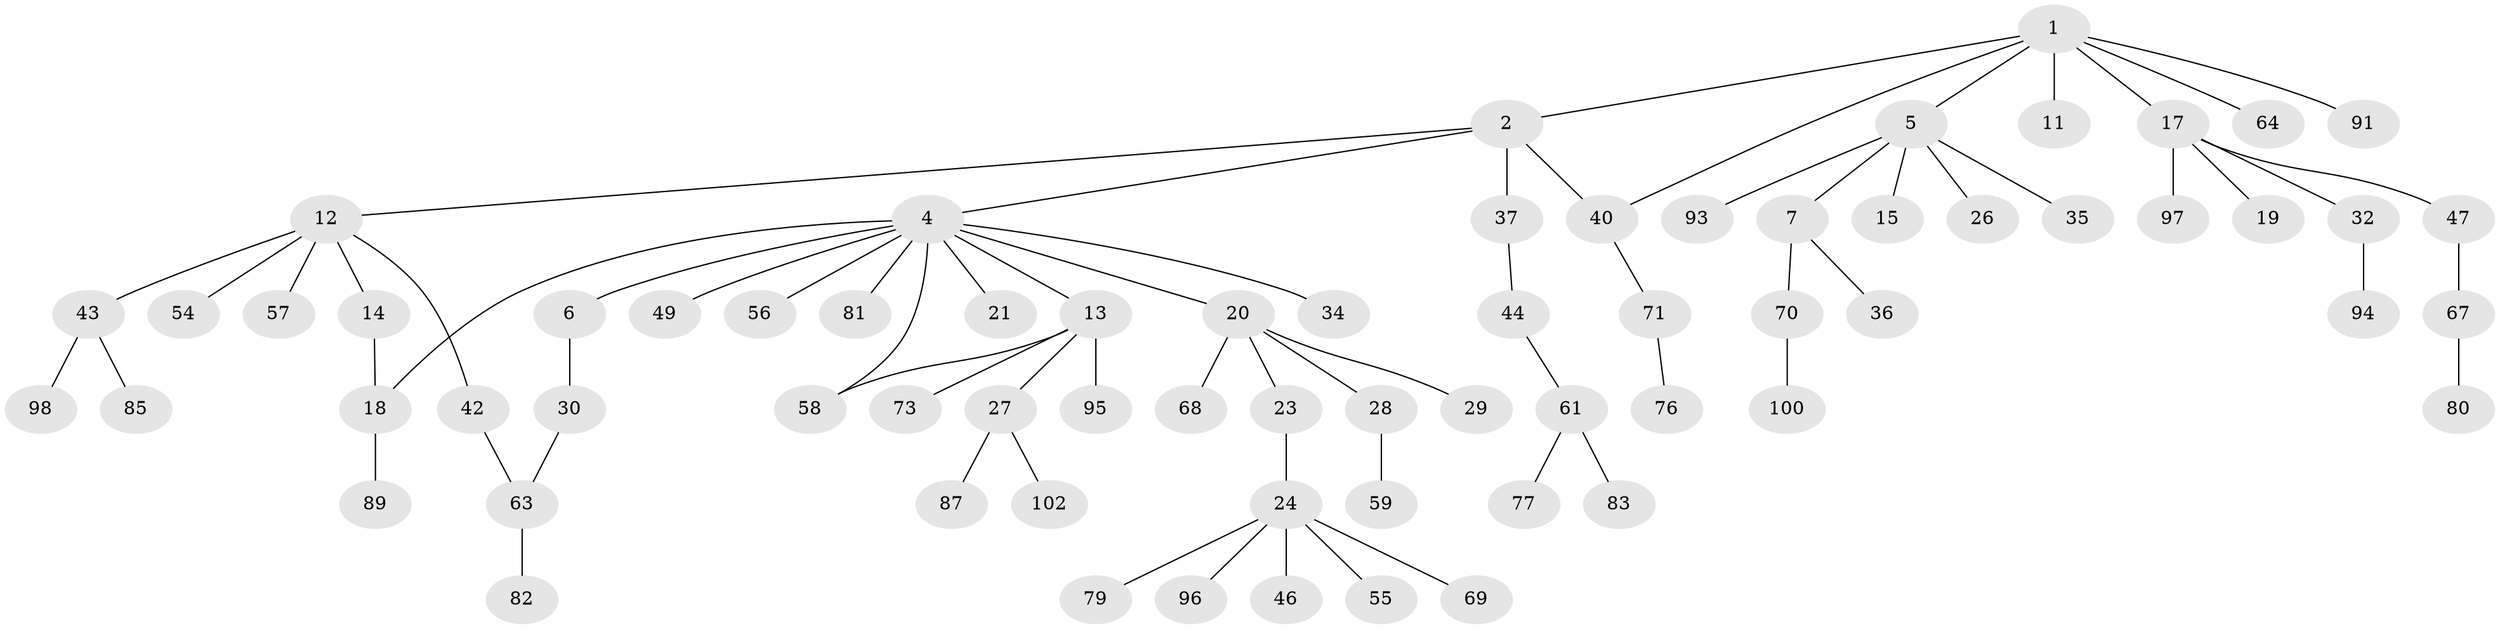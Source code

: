 // original degree distribution, {6: 0.038461538461538464, 5: 0.028846153846153848, 2: 0.27884615384615385, 7: 0.009615384615384616, 3: 0.1346153846153846, 1: 0.46153846153846156, 4: 0.04807692307692308}
// Generated by graph-tools (version 1.1) at 2025/41/03/06/25 10:41:31]
// undirected, 69 vertices, 72 edges
graph export_dot {
graph [start="1"]
  node [color=gray90,style=filled];
  1 [super="+51"];
  2 [super="+3"];
  4 [super="+8"];
  5;
  6 [super="+9"];
  7 [super="+10"];
  11 [super="+41"];
  12 [super="+38"];
  13 [super="+22"];
  14 [super="+16"];
  15 [super="+33"];
  17 [super="+31"];
  18 [super="+25"];
  19 [super="+104"];
  20 [super="+99"];
  21 [super="+86"];
  23;
  24 [super="+39"];
  26;
  27 [super="+52"];
  28;
  29;
  30 [super="+60"];
  32 [super="+74"];
  34 [super="+48"];
  35 [super="+78"];
  36;
  37;
  40 [super="+62"];
  42 [super="+53"];
  43 [super="+45"];
  44 [super="+50"];
  46 [super="+92"];
  47 [super="+66"];
  49 [super="+101"];
  54;
  55 [super="+88"];
  56 [super="+84"];
  57;
  58;
  59 [super="+103"];
  61 [super="+65"];
  63 [super="+75"];
  64;
  67;
  68;
  69 [super="+72"];
  70;
  71 [super="+90"];
  73;
  76;
  77;
  79;
  80;
  81;
  82;
  83;
  85;
  87;
  89;
  91;
  93;
  94;
  95;
  96;
  97;
  98;
  100;
  102;
  1 -- 2;
  1 -- 5;
  1 -- 11;
  1 -- 17;
  1 -- 40;
  1 -- 64;
  1 -- 91;
  2 -- 12;
  2 -- 37;
  2 -- 40;
  2 -- 4;
  4 -- 6;
  4 -- 18;
  4 -- 34;
  4 -- 49;
  4 -- 81;
  4 -- 20;
  4 -- 21;
  4 -- 56;
  4 -- 58;
  4 -- 13;
  5 -- 7;
  5 -- 15;
  5 -- 26;
  5 -- 35;
  5 -- 93;
  6 -- 30;
  7 -- 36;
  7 -- 70;
  12 -- 14;
  12 -- 43;
  12 -- 57;
  12 -- 42;
  12 -- 54;
  13 -- 27;
  13 -- 73;
  13 -- 95;
  13 -- 58;
  14 -- 18;
  17 -- 19;
  17 -- 32;
  17 -- 97;
  17 -- 47;
  18 -- 89;
  20 -- 23;
  20 -- 28;
  20 -- 29;
  20 -- 68;
  23 -- 24;
  24 -- 79;
  24 -- 96;
  24 -- 69;
  24 -- 55;
  24 -- 46;
  27 -- 87;
  27 -- 102;
  28 -- 59;
  30 -- 63;
  32 -- 94;
  37 -- 44;
  40 -- 71;
  42 -- 63;
  43 -- 85;
  43 -- 98;
  44 -- 61;
  47 -- 67;
  61 -- 83;
  61 -- 77;
  63 -- 82;
  67 -- 80;
  70 -- 100;
  71 -- 76;
}
